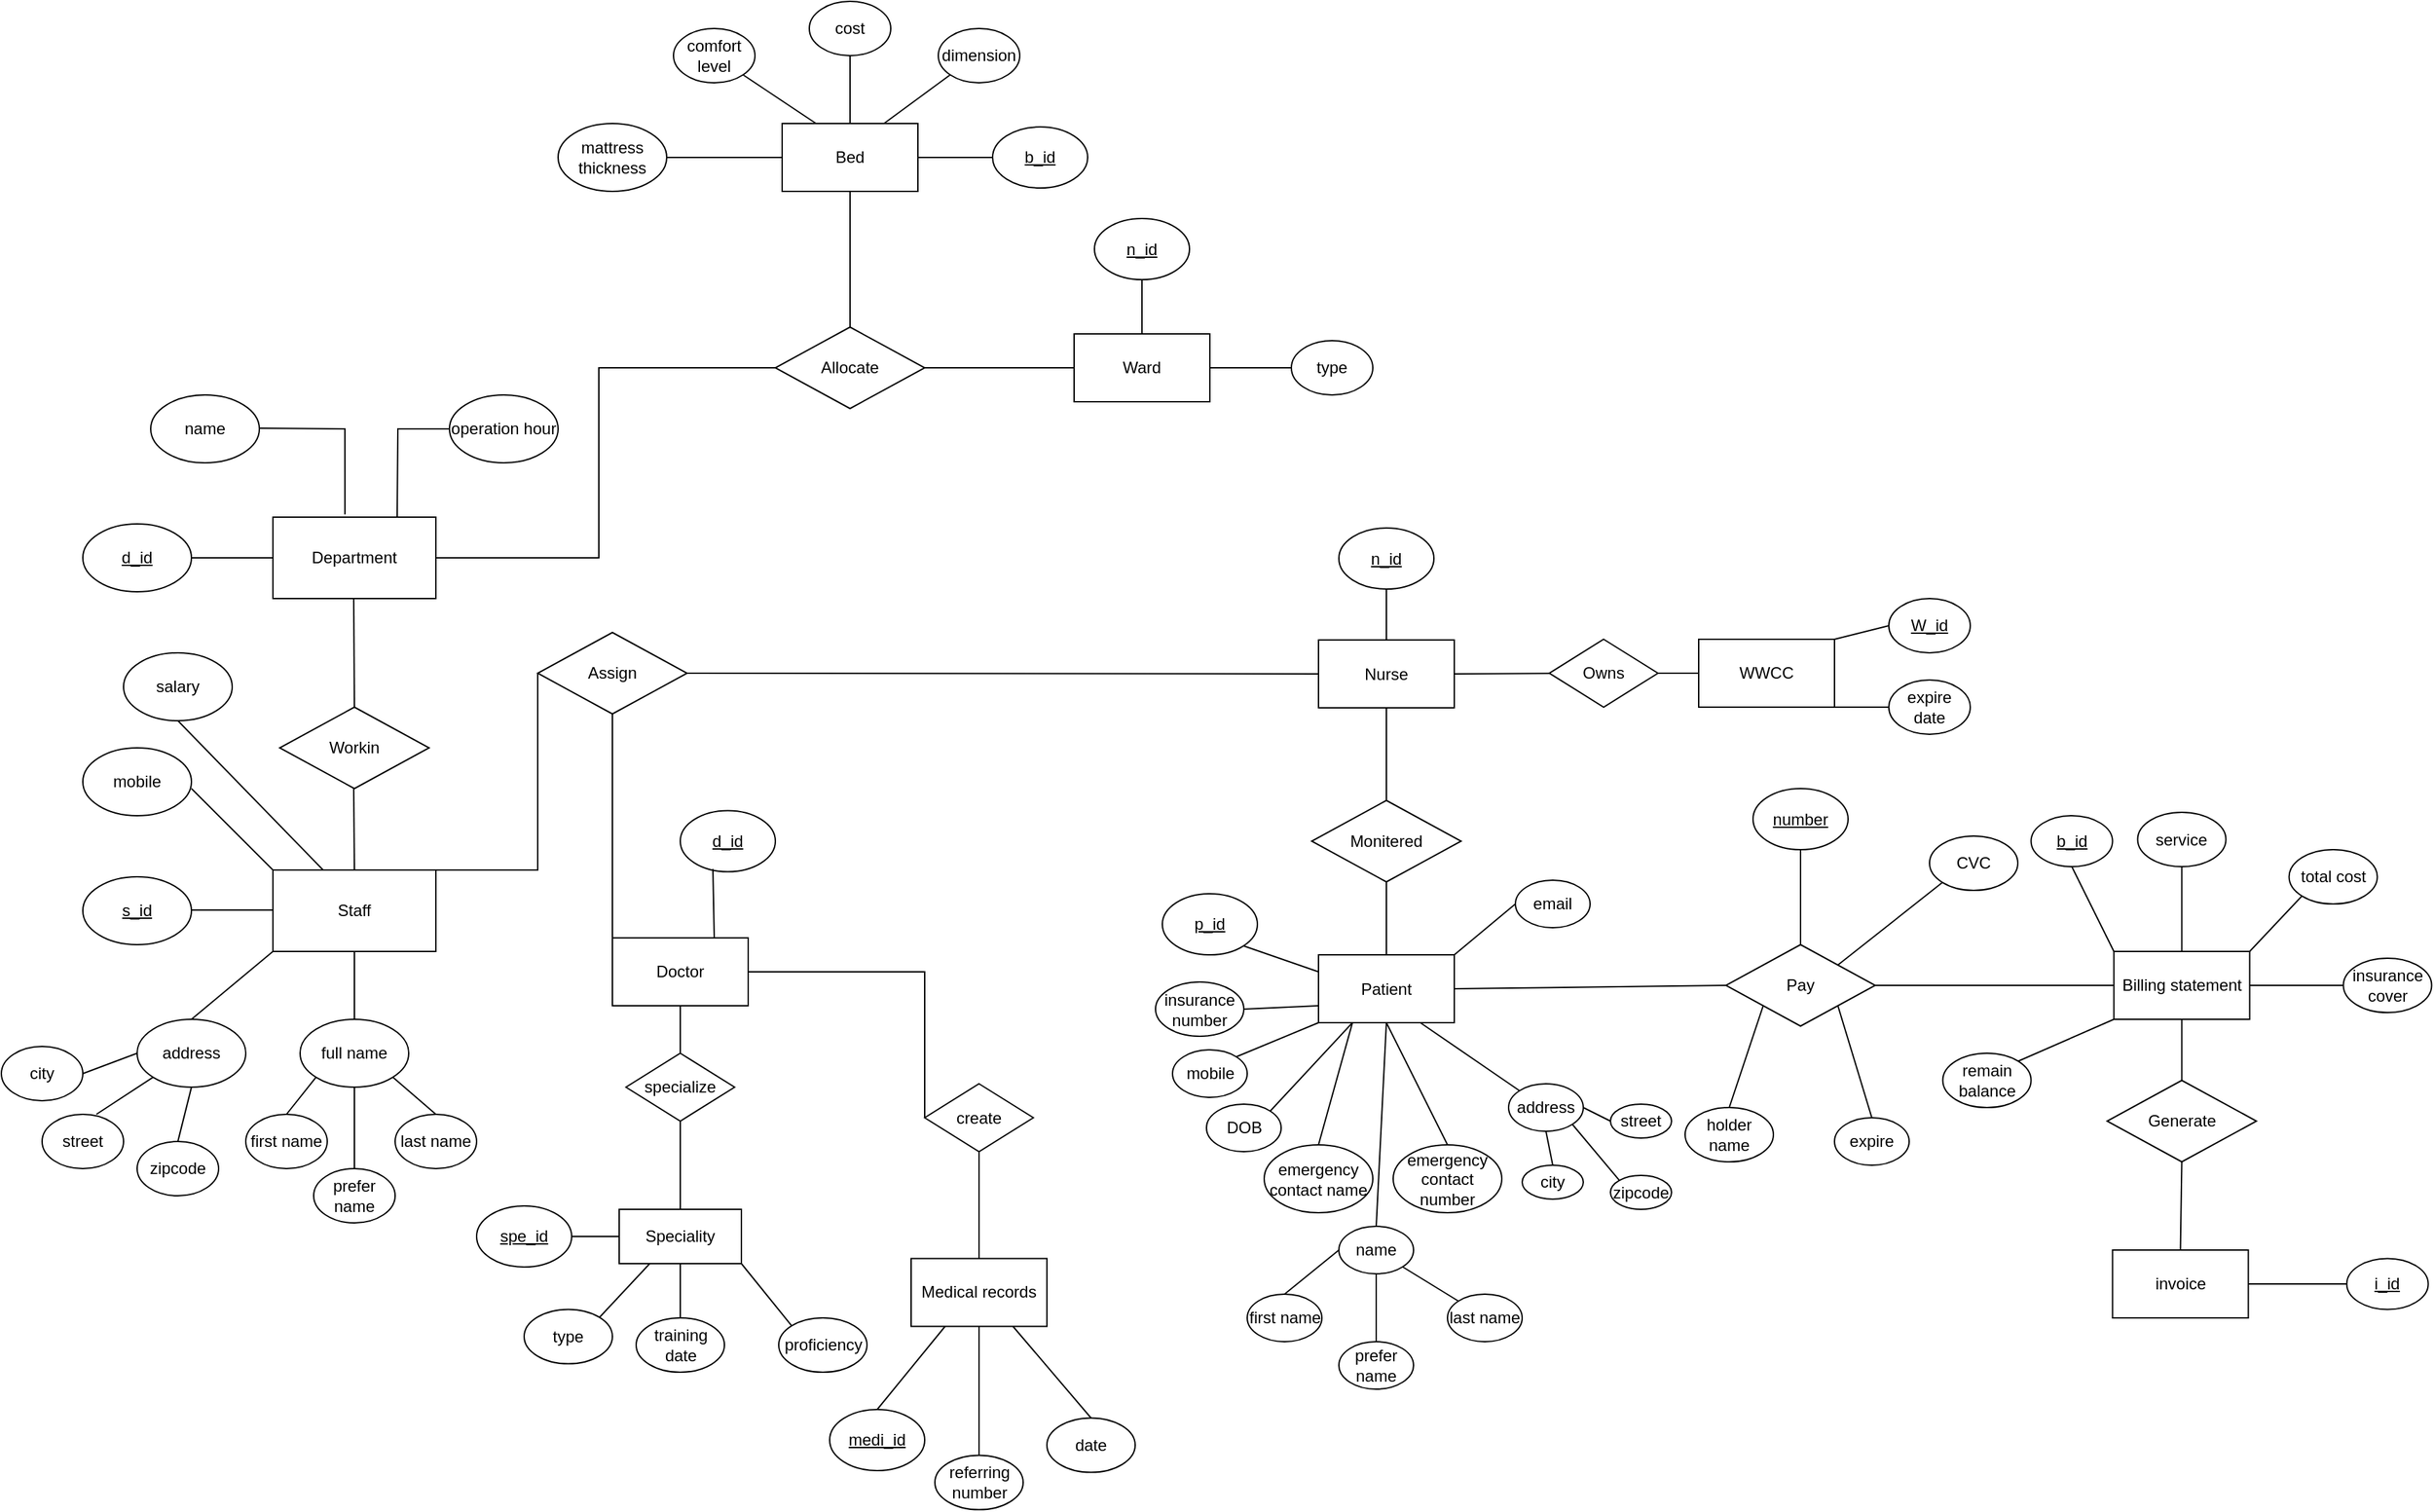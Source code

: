 <mxfile version="24.7.7">
  <diagram name="第 1 页" id="l8nAImhA_V3-tAAv8bX_">
    <mxGraphModel dx="1781" dy="504" grid="1" gridSize="10" guides="1" tooltips="1" connect="1" arrows="1" fold="1" page="1" pageScale="1" pageWidth="827" pageHeight="1169" math="0" shadow="0">
      <root>
        <mxCell id="0" />
        <mxCell id="1" parent="0" />
        <mxCell id="PQxb19GPP4Mwg28GRMJL-1" value="Department" style="rounded=0;whiteSpace=wrap;html=1;" parent="1" vertex="1">
          <mxGeometry x="30" y="510" width="120" height="60" as="geometry" />
        </mxCell>
        <mxCell id="PQxb19GPP4Mwg28GRMJL-2" value="&lt;u&gt;d_id&lt;/u&gt;" style="ellipse;whiteSpace=wrap;html=1;" parent="1" vertex="1">
          <mxGeometry x="-110" y="515" width="80" height="50" as="geometry" />
        </mxCell>
        <mxCell id="PQxb19GPP4Mwg28GRMJL-4" value="" style="endArrow=none;html=1;rounded=0;entryX=0;entryY=0.5;entryDx=0;entryDy=0;exitX=1;exitY=0.5;exitDx=0;exitDy=0;" parent="1" source="PQxb19GPP4Mwg28GRMJL-2" target="PQxb19GPP4Mwg28GRMJL-1" edge="1">
          <mxGeometry width="50" height="50" relative="1" as="geometry">
            <mxPoint x="-20" y="540" as="sourcePoint" />
            <mxPoint x="20" y="539.5" as="targetPoint" />
          </mxGeometry>
        </mxCell>
        <mxCell id="PQxb19GPP4Mwg28GRMJL-5" value="name" style="ellipse;whiteSpace=wrap;html=1;" parent="1" vertex="1">
          <mxGeometry x="-60" y="420" width="80" height="50" as="geometry" />
        </mxCell>
        <mxCell id="PQxb19GPP4Mwg28GRMJL-6" value="" style="endArrow=none;html=1;rounded=0;entryX=0.442;entryY=-0.033;entryDx=0;entryDy=0;exitX=1;exitY=0.5;exitDx=0;exitDy=0;entryPerimeter=0;" parent="1" target="PQxb19GPP4Mwg28GRMJL-1" edge="1">
          <mxGeometry width="50" height="50" relative="1" as="geometry">
            <mxPoint x="20" y="444.5" as="sourcePoint" />
            <mxPoint x="80" y="444.5" as="targetPoint" />
            <Array as="points">
              <mxPoint x="83" y="445" />
            </Array>
          </mxGeometry>
        </mxCell>
        <mxCell id="PQxb19GPP4Mwg28GRMJL-7" value="operation hour" style="ellipse;whiteSpace=wrap;html=1;" parent="1" vertex="1">
          <mxGeometry x="160" y="420" width="80" height="50" as="geometry" />
        </mxCell>
        <mxCell id="PQxb19GPP4Mwg28GRMJL-9" value="" style="endArrow=none;html=1;rounded=0;entryX=0.442;entryY=-0.033;entryDx=0;entryDy=0;exitX=0;exitY=0.5;exitDx=0;exitDy=0;entryPerimeter=0;" parent="1" source="PQxb19GPP4Mwg28GRMJL-7" edge="1">
          <mxGeometry width="50" height="50" relative="1" as="geometry">
            <mxPoint x="58.5" y="446.5" as="sourcePoint" />
            <mxPoint x="121.5" y="510" as="targetPoint" />
            <Array as="points">
              <mxPoint x="122" y="445" />
            </Array>
          </mxGeometry>
        </mxCell>
        <mxCell id="PQxb19GPP4Mwg28GRMJL-10" value="Staff" style="rounded=0;whiteSpace=wrap;html=1;" parent="1" vertex="1">
          <mxGeometry x="30" y="770" width="120" height="60" as="geometry" />
        </mxCell>
        <mxCell id="PQxb19GPP4Mwg28GRMJL-11" value="&lt;u&gt;s_id&lt;/u&gt;" style="ellipse;whiteSpace=wrap;html=1;" parent="1" vertex="1">
          <mxGeometry x="-110" y="775" width="80" height="50" as="geometry" />
        </mxCell>
        <mxCell id="PQxb19GPP4Mwg28GRMJL-12" value="" style="endArrow=none;html=1;rounded=0;entryX=0;entryY=0.5;entryDx=0;entryDy=0;exitX=1;exitY=0.5;exitDx=0;exitDy=0;" parent="1" edge="1">
          <mxGeometry width="50" height="50" relative="1" as="geometry">
            <mxPoint x="-30" y="799.5" as="sourcePoint" />
            <mxPoint x="30" y="799.5" as="targetPoint" />
          </mxGeometry>
        </mxCell>
        <mxCell id="PQxb19GPP4Mwg28GRMJL-13" value="Workin" style="rhombus;whiteSpace=wrap;html=1;" parent="1" vertex="1">
          <mxGeometry x="35" y="650" width="110" height="60" as="geometry" />
        </mxCell>
        <mxCell id="PQxb19GPP4Mwg28GRMJL-14" value="" style="endArrow=none;html=1;rounded=0;exitX=0.5;exitY=0;exitDx=0;exitDy=0;" parent="1" source="PQxb19GPP4Mwg28GRMJL-13" edge="1">
          <mxGeometry width="50" height="50" relative="1" as="geometry">
            <mxPoint x="89.5" y="640" as="sourcePoint" />
            <mxPoint x="89.5" y="570" as="targetPoint" />
          </mxGeometry>
        </mxCell>
        <mxCell id="PQxb19GPP4Mwg28GRMJL-15" value="" style="endArrow=none;html=1;rounded=0;exitX=0.5;exitY=0;exitDx=0;exitDy=0;" parent="1" source="PQxb19GPP4Mwg28GRMJL-10" edge="1">
          <mxGeometry width="50" height="50" relative="1" as="geometry">
            <mxPoint x="90" y="760" as="sourcePoint" />
            <mxPoint x="89.5" y="710" as="targetPoint" />
          </mxGeometry>
        </mxCell>
        <mxCell id="PQxb19GPP4Mwg28GRMJL-16" value="mobile" style="ellipse;whiteSpace=wrap;html=1;" parent="1" vertex="1">
          <mxGeometry x="-110" y="680" width="80" height="50" as="geometry" />
        </mxCell>
        <mxCell id="PQxb19GPP4Mwg28GRMJL-17" value="" style="endArrow=none;html=1;rounded=0;exitX=0;exitY=0;exitDx=0;exitDy=0;" parent="1" source="PQxb19GPP4Mwg28GRMJL-10" edge="1">
          <mxGeometry width="50" height="50" relative="1" as="geometry">
            <mxPoint x="20" y="760" as="sourcePoint" />
            <mxPoint x="-30" y="710" as="targetPoint" />
          </mxGeometry>
        </mxCell>
        <mxCell id="PQxb19GPP4Mwg28GRMJL-18" value="salary" style="ellipse;whiteSpace=wrap;html=1;" parent="1" vertex="1">
          <mxGeometry x="-80" y="610" width="80" height="50" as="geometry" />
        </mxCell>
        <mxCell id="PQxb19GPP4Mwg28GRMJL-19" value="" style="endArrow=none;html=1;rounded=0;exitX=0.308;exitY=0;exitDx=0;exitDy=0;exitPerimeter=0;" parent="1" source="PQxb19GPP4Mwg28GRMJL-10" edge="1">
          <mxGeometry width="50" height="50" relative="1" as="geometry">
            <mxPoint x="20" y="720" as="sourcePoint" />
            <mxPoint x="-40" y="660" as="targetPoint" />
          </mxGeometry>
        </mxCell>
        <mxCell id="PQxb19GPP4Mwg28GRMJL-20" value="address" style="ellipse;whiteSpace=wrap;html=1;" parent="1" vertex="1">
          <mxGeometry x="-70" y="880" width="80" height="50" as="geometry" />
        </mxCell>
        <mxCell id="PQxb19GPP4Mwg28GRMJL-21" value="" style="endArrow=none;html=1;rounded=0;entryX=0;entryY=1;entryDx=0;entryDy=0;" parent="1" target="PQxb19GPP4Mwg28GRMJL-10" edge="1">
          <mxGeometry width="50" height="50" relative="1" as="geometry">
            <mxPoint x="-30" y="880" as="sourcePoint" />
            <mxPoint x="20" y="830" as="targetPoint" />
          </mxGeometry>
        </mxCell>
        <mxCell id="PQxb19GPP4Mwg28GRMJL-22" value="city" style="ellipse;whiteSpace=wrap;html=1;" parent="1" vertex="1">
          <mxGeometry x="-170" y="900" width="60" height="40" as="geometry" />
        </mxCell>
        <mxCell id="PQxb19GPP4Mwg28GRMJL-23" value="street" style="ellipse;whiteSpace=wrap;html=1;" parent="1" vertex="1">
          <mxGeometry x="-140" y="950" width="60" height="40" as="geometry" />
        </mxCell>
        <mxCell id="PQxb19GPP4Mwg28GRMJL-24" value="zipcode" style="ellipse;whiteSpace=wrap;html=1;" parent="1" vertex="1">
          <mxGeometry x="-70" y="970" width="60" height="40" as="geometry" />
        </mxCell>
        <mxCell id="PQxb19GPP4Mwg28GRMJL-25" value="" style="endArrow=none;html=1;rounded=0;entryX=0;entryY=0.5;entryDx=0;entryDy=0;" parent="1" target="PQxb19GPP4Mwg28GRMJL-20" edge="1">
          <mxGeometry width="50" height="50" relative="1" as="geometry">
            <mxPoint x="-110" y="920" as="sourcePoint" />
            <mxPoint x="-60" y="870" as="targetPoint" />
          </mxGeometry>
        </mxCell>
        <mxCell id="PQxb19GPP4Mwg28GRMJL-26" value="" style="endArrow=none;html=1;rounded=0;entryX=0;entryY=1;entryDx=0;entryDy=0;" parent="1" target="PQxb19GPP4Mwg28GRMJL-20" edge="1">
          <mxGeometry width="50" height="50" relative="1" as="geometry">
            <mxPoint x="-100" y="950" as="sourcePoint" />
            <mxPoint x="-60" y="935" as="targetPoint" />
          </mxGeometry>
        </mxCell>
        <mxCell id="PQxb19GPP4Mwg28GRMJL-28" value="" style="endArrow=none;html=1;rounded=0;entryX=0.5;entryY=1;entryDx=0;entryDy=0;exitX=0.5;exitY=0;exitDx=0;exitDy=0;" parent="1" source="PQxb19GPP4Mwg28GRMJL-24" target="PQxb19GPP4Mwg28GRMJL-20" edge="1">
          <mxGeometry width="50" height="50" relative="1" as="geometry">
            <mxPoint x="30" y="990" as="sourcePoint" />
            <mxPoint x="80" y="940" as="targetPoint" />
          </mxGeometry>
        </mxCell>
        <mxCell id="PQxb19GPP4Mwg28GRMJL-29" value="full name" style="ellipse;whiteSpace=wrap;html=1;" parent="1" vertex="1">
          <mxGeometry x="50" y="880" width="80" height="50" as="geometry" />
        </mxCell>
        <mxCell id="PQxb19GPP4Mwg28GRMJL-30" value="" style="endArrow=none;html=1;rounded=0;entryX=0.5;entryY=1;entryDx=0;entryDy=0;exitX=0.5;exitY=0;exitDx=0;exitDy=0;" parent="1" source="PQxb19GPP4Mwg28GRMJL-29" target="PQxb19GPP4Mwg28GRMJL-10" edge="1">
          <mxGeometry width="50" height="50" relative="1" as="geometry">
            <mxPoint x="150" y="880" as="sourcePoint" />
            <mxPoint x="200" y="830" as="targetPoint" />
          </mxGeometry>
        </mxCell>
        <mxCell id="PQxb19GPP4Mwg28GRMJL-31" value="first name" style="ellipse;whiteSpace=wrap;html=1;" parent="1" vertex="1">
          <mxGeometry x="10" y="950" width="60" height="40" as="geometry" />
        </mxCell>
        <mxCell id="PQxb19GPP4Mwg28GRMJL-32" value="" style="endArrow=none;html=1;rounded=0;exitX=0.5;exitY=0;exitDx=0;exitDy=0;entryX=0;entryY=1;entryDx=0;entryDy=0;" parent="1" source="PQxb19GPP4Mwg28GRMJL-31" target="PQxb19GPP4Mwg28GRMJL-29" edge="1">
          <mxGeometry width="50" height="50" relative="1" as="geometry">
            <mxPoint x="200" y="970" as="sourcePoint" />
            <mxPoint x="250" y="920" as="targetPoint" />
          </mxGeometry>
        </mxCell>
        <mxCell id="PQxb19GPP4Mwg28GRMJL-33" value="last name" style="ellipse;whiteSpace=wrap;html=1;" parent="1" vertex="1">
          <mxGeometry x="120" y="950" width="60" height="40" as="geometry" />
        </mxCell>
        <mxCell id="PQxb19GPP4Mwg28GRMJL-34" value="" style="endArrow=none;html=1;rounded=0;entryX=1;entryY=1;entryDx=0;entryDy=0;exitX=0.5;exitY=0;exitDx=0;exitDy=0;" parent="1" source="PQxb19GPP4Mwg28GRMJL-33" target="PQxb19GPP4Mwg28GRMJL-29" edge="1">
          <mxGeometry width="50" height="50" relative="1" as="geometry">
            <mxPoint x="190" y="930" as="sourcePoint" />
            <mxPoint x="240" y="880" as="targetPoint" />
          </mxGeometry>
        </mxCell>
        <mxCell id="PQxb19GPP4Mwg28GRMJL-35" value="prefer name" style="ellipse;whiteSpace=wrap;html=1;" parent="1" vertex="1">
          <mxGeometry x="60" y="990" width="60" height="40" as="geometry" />
        </mxCell>
        <mxCell id="PQxb19GPP4Mwg28GRMJL-36" value="" style="endArrow=none;html=1;rounded=0;entryX=0.5;entryY=1;entryDx=0;entryDy=0;exitX=0.5;exitY=0;exitDx=0;exitDy=0;" parent="1" source="PQxb19GPP4Mwg28GRMJL-35" target="PQxb19GPP4Mwg28GRMJL-29" edge="1">
          <mxGeometry width="50" height="50" relative="1" as="geometry">
            <mxPoint x="60" y="1000" as="sourcePoint" />
            <mxPoint x="110" y="950" as="targetPoint" />
          </mxGeometry>
        </mxCell>
        <mxCell id="PQxb19GPP4Mwg28GRMJL-37" value="Assign" style="rhombus;whiteSpace=wrap;html=1;" parent="1" vertex="1">
          <mxGeometry x="225" y="595" width="110" height="60" as="geometry" />
        </mxCell>
        <mxCell id="PQxb19GPP4Mwg28GRMJL-39" value="Nurse" style="rounded=0;whiteSpace=wrap;html=1;" parent="1" vertex="1">
          <mxGeometry x="800" y="600.5" width="100" height="50" as="geometry" />
        </mxCell>
        <mxCell id="PQxb19GPP4Mwg28GRMJL-40" value="" style="endArrow=none;html=1;rounded=0;entryX=0;entryY=0.5;entryDx=0;entryDy=0;exitX=1;exitY=0.5;exitDx=0;exitDy=0;" parent="1" source="PQxb19GPP4Mwg28GRMJL-37" target="PQxb19GPP4Mwg28GRMJL-39" edge="1">
          <mxGeometry width="50" height="50" relative="1" as="geometry">
            <mxPoint x="340" y="650" as="sourcePoint" />
            <mxPoint x="390" y="600" as="targetPoint" />
          </mxGeometry>
        </mxCell>
        <mxCell id="PQxb19GPP4Mwg28GRMJL-41" value="&lt;u&gt;n_id&lt;/u&gt;" style="ellipse;whiteSpace=wrap;html=1;" parent="1" vertex="1">
          <mxGeometry x="815" y="518" width="70" height="45" as="geometry" />
        </mxCell>
        <mxCell id="PQxb19GPP4Mwg28GRMJL-42" value="" style="endArrow=none;html=1;rounded=0;entryX=0.5;entryY=1;entryDx=0;entryDy=0;exitX=0.5;exitY=0;exitDx=0;exitDy=0;" parent="1" source="PQxb19GPP4Mwg28GRMJL-39" target="PQxb19GPP4Mwg28GRMJL-41" edge="1">
          <mxGeometry width="50" height="50" relative="1" as="geometry">
            <mxPoint x="710" y="580.5" as="sourcePoint" />
            <mxPoint x="760" y="530.5" as="targetPoint" />
          </mxGeometry>
        </mxCell>
        <mxCell id="PQxb19GPP4Mwg28GRMJL-43" value="WWCC" style="rounded=0;whiteSpace=wrap;html=1;" parent="1" vertex="1">
          <mxGeometry x="1080" y="600" width="100" height="50" as="geometry" />
        </mxCell>
        <mxCell id="PQxb19GPP4Mwg28GRMJL-45" value="&lt;u&gt;W_id&lt;/u&gt;" style="ellipse;whiteSpace=wrap;html=1;" parent="1" vertex="1">
          <mxGeometry x="1220" y="570" width="60" height="40" as="geometry" />
        </mxCell>
        <mxCell id="PQxb19GPP4Mwg28GRMJL-46" value="" style="endArrow=none;html=1;rounded=0;exitX=1;exitY=0;exitDx=0;exitDy=0;entryX=0;entryY=0.5;entryDx=0;entryDy=0;" parent="1" source="PQxb19GPP4Mwg28GRMJL-43" target="PQxb19GPP4Mwg28GRMJL-45" edge="1">
          <mxGeometry width="50" height="50" relative="1" as="geometry">
            <mxPoint x="1110" y="550" as="sourcePoint" />
            <mxPoint x="1160" y="500" as="targetPoint" />
          </mxGeometry>
        </mxCell>
        <mxCell id="PQxb19GPP4Mwg28GRMJL-47" value="expire date" style="ellipse;whiteSpace=wrap;html=1;" parent="1" vertex="1">
          <mxGeometry x="1220" y="630" width="60" height="40" as="geometry" />
        </mxCell>
        <mxCell id="PQxb19GPP4Mwg28GRMJL-48" value="" style="endArrow=none;html=1;rounded=0;exitX=1;exitY=1;exitDx=0;exitDy=0;entryX=0;entryY=0.5;entryDx=0;entryDy=0;" parent="1" source="PQxb19GPP4Mwg28GRMJL-43" target="PQxb19GPP4Mwg28GRMJL-47" edge="1">
          <mxGeometry width="50" height="50" relative="1" as="geometry">
            <mxPoint x="1040" y="840" as="sourcePoint" />
            <mxPoint x="1090" y="790" as="targetPoint" />
          </mxGeometry>
        </mxCell>
        <mxCell id="PQxb19GPP4Mwg28GRMJL-49" value="Doctor" style="rounded=0;whiteSpace=wrap;html=1;" parent="1" vertex="1">
          <mxGeometry x="280" y="820" width="100" height="50" as="geometry" />
        </mxCell>
        <mxCell id="PQxb19GPP4Mwg28GRMJL-50" value="&lt;u&gt;d_id&lt;/u&gt;" style="ellipse;whiteSpace=wrap;html=1;" parent="1" vertex="1">
          <mxGeometry x="330" y="726.25" width="70" height="45" as="geometry" />
        </mxCell>
        <mxCell id="PQxb19GPP4Mwg28GRMJL-52" value="" style="endArrow=none;html=1;rounded=0;exitX=0.75;exitY=0;exitDx=0;exitDy=0;entryX=0.343;entryY=0.956;entryDx=0;entryDy=0;entryPerimeter=0;" parent="1" source="PQxb19GPP4Mwg28GRMJL-49" target="PQxb19GPP4Mwg28GRMJL-50" edge="1">
          <mxGeometry width="50" height="50" relative="1" as="geometry">
            <mxPoint x="510" y="860" as="sourcePoint" />
            <mxPoint x="560" y="810" as="targetPoint" />
          </mxGeometry>
        </mxCell>
        <mxCell id="PQxb19GPP4Mwg28GRMJL-53" value="Owns" style="rhombus;whiteSpace=wrap;html=1;" parent="1" vertex="1">
          <mxGeometry x="970" y="600" width="80" height="50" as="geometry" />
        </mxCell>
        <mxCell id="PQxb19GPP4Mwg28GRMJL-54" value="" style="endArrow=none;html=1;rounded=0;exitX=1;exitY=0.5;exitDx=0;exitDy=0;" parent="1" source="PQxb19GPP4Mwg28GRMJL-39" target="PQxb19GPP4Mwg28GRMJL-53" edge="1">
          <mxGeometry width="50" height="50" relative="1" as="geometry">
            <mxPoint x="550" y="730" as="sourcePoint" />
            <mxPoint x="600" y="680" as="targetPoint" />
          </mxGeometry>
        </mxCell>
        <mxCell id="PQxb19GPP4Mwg28GRMJL-55" value="" style="endArrow=none;html=1;rounded=0;exitX=1;exitY=0.5;exitDx=0;exitDy=0;entryX=0;entryY=0.5;entryDx=0;entryDy=0;" parent="1" source="PQxb19GPP4Mwg28GRMJL-53" target="PQxb19GPP4Mwg28GRMJL-43" edge="1">
          <mxGeometry width="50" height="50" relative="1" as="geometry">
            <mxPoint x="1070" y="710" as="sourcePoint" />
            <mxPoint x="1110" y="710" as="targetPoint" />
          </mxGeometry>
        </mxCell>
        <mxCell id="PQxb19GPP4Mwg28GRMJL-56" value="specialize" style="rhombus;whiteSpace=wrap;html=1;" parent="1" vertex="1">
          <mxGeometry x="290" y="905" width="80" height="50" as="geometry" />
        </mxCell>
        <mxCell id="PQxb19GPP4Mwg28GRMJL-57" value="" style="endArrow=none;html=1;rounded=0;exitX=0.5;exitY=1;exitDx=0;exitDy=0;entryX=0.5;entryY=0;entryDx=0;entryDy=0;" parent="1" source="PQxb19GPP4Mwg28GRMJL-49" target="PQxb19GPP4Mwg28GRMJL-56" edge="1">
          <mxGeometry width="50" height="50" relative="1" as="geometry">
            <mxPoint x="300" y="1020" as="sourcePoint" />
            <mxPoint x="350" y="970" as="targetPoint" />
          </mxGeometry>
        </mxCell>
        <mxCell id="PQxb19GPP4Mwg28GRMJL-58" value="Speciality" style="rounded=0;whiteSpace=wrap;html=1;" parent="1" vertex="1">
          <mxGeometry x="285" y="1020" width="90" height="40" as="geometry" />
        </mxCell>
        <mxCell id="PQxb19GPP4Mwg28GRMJL-59" value="" style="endArrow=none;html=1;rounded=0;entryX=0.5;entryY=1;entryDx=0;entryDy=0;exitX=0.5;exitY=0;exitDx=0;exitDy=0;" parent="1" source="PQxb19GPP4Mwg28GRMJL-58" target="PQxb19GPP4Mwg28GRMJL-56" edge="1">
          <mxGeometry width="50" height="50" relative="1" as="geometry">
            <mxPoint x="210" y="1090" as="sourcePoint" />
            <mxPoint x="260" y="1040" as="targetPoint" />
          </mxGeometry>
        </mxCell>
        <mxCell id="PQxb19GPP4Mwg28GRMJL-60" value="&lt;u&gt;spe_id&lt;/u&gt;" style="ellipse;whiteSpace=wrap;html=1;" parent="1" vertex="1">
          <mxGeometry x="180" y="1017.5" width="70" height="45" as="geometry" />
        </mxCell>
        <mxCell id="PQxb19GPP4Mwg28GRMJL-61" value="" style="endArrow=none;html=1;rounded=0;exitX=1;exitY=0.5;exitDx=0;exitDy=0;entryX=0;entryY=0.5;entryDx=0;entryDy=0;" parent="1" source="PQxb19GPP4Mwg28GRMJL-60" target="PQxb19GPP4Mwg28GRMJL-58" edge="1">
          <mxGeometry width="50" height="50" relative="1" as="geometry">
            <mxPoint x="280" y="1140" as="sourcePoint" />
            <mxPoint x="330" y="1090" as="targetPoint" />
          </mxGeometry>
        </mxCell>
        <mxCell id="PQxb19GPP4Mwg28GRMJL-63" value="type" style="ellipse;whiteSpace=wrap;html=1;" parent="1" vertex="1">
          <mxGeometry x="215" y="1093.75" width="65" height="40" as="geometry" />
        </mxCell>
        <mxCell id="PQxb19GPP4Mwg28GRMJL-64" value="" style="endArrow=none;html=1;rounded=0;exitX=1;exitY=0;exitDx=0;exitDy=0;entryX=0.25;entryY=1;entryDx=0;entryDy=0;" parent="1" source="PQxb19GPP4Mwg28GRMJL-63" target="PQxb19GPP4Mwg28GRMJL-58" edge="1">
          <mxGeometry width="50" height="50" relative="1" as="geometry">
            <mxPoint x="420" y="1150" as="sourcePoint" />
            <mxPoint x="470" y="1100" as="targetPoint" />
          </mxGeometry>
        </mxCell>
        <mxCell id="PQxb19GPP4Mwg28GRMJL-65" value="training date" style="ellipse;whiteSpace=wrap;html=1;" parent="1" vertex="1">
          <mxGeometry x="297.5" y="1100" width="65" height="40" as="geometry" />
        </mxCell>
        <mxCell id="PQxb19GPP4Mwg28GRMJL-66" value="" style="endArrow=none;html=1;rounded=0;exitX=0.5;exitY=1;exitDx=0;exitDy=0;entryX=0.5;entryY=0;entryDx=0;entryDy=0;" parent="1" source="PQxb19GPP4Mwg28GRMJL-58" target="PQxb19GPP4Mwg28GRMJL-65" edge="1">
          <mxGeometry width="50" height="50" relative="1" as="geometry">
            <mxPoint x="490" y="1120" as="sourcePoint" />
            <mxPoint x="540" y="1070" as="targetPoint" />
          </mxGeometry>
        </mxCell>
        <mxCell id="PQxb19GPP4Mwg28GRMJL-67" value="proficiency" style="ellipse;whiteSpace=wrap;html=1;" parent="1" vertex="1">
          <mxGeometry x="402.5" y="1100" width="65" height="40" as="geometry" />
        </mxCell>
        <mxCell id="PQxb19GPP4Mwg28GRMJL-68" value="" style="endArrow=none;html=1;rounded=0;exitX=1;exitY=1;exitDx=0;exitDy=0;entryX=0;entryY=0;entryDx=0;entryDy=0;" parent="1" source="PQxb19GPP4Mwg28GRMJL-58" target="PQxb19GPP4Mwg28GRMJL-67" edge="1">
          <mxGeometry width="50" height="50" relative="1" as="geometry">
            <mxPoint x="480" y="1050" as="sourcePoint" />
            <mxPoint x="530" y="1000" as="targetPoint" />
          </mxGeometry>
        </mxCell>
        <mxCell id="Fp78hbJ8yBMcF1NIp28f-1" value="Allocate" style="rhombus;whiteSpace=wrap;html=1;" parent="1" vertex="1">
          <mxGeometry x="400" y="370" width="110" height="60" as="geometry" />
        </mxCell>
        <mxCell id="Fp78hbJ8yBMcF1NIp28f-2" value="" style="endArrow=none;html=1;rounded=0;exitX=1;exitY=0.5;exitDx=0;exitDy=0;entryX=0;entryY=0.5;entryDx=0;entryDy=0;" parent="1" source="PQxb19GPP4Mwg28GRMJL-1" target="Fp78hbJ8yBMcF1NIp28f-1" edge="1">
          <mxGeometry width="50" height="50" relative="1" as="geometry">
            <mxPoint x="210" y="550" as="sourcePoint" />
            <mxPoint x="260" y="500" as="targetPoint" />
            <Array as="points">
              <mxPoint x="270" y="540" />
              <mxPoint x="270" y="400" />
            </Array>
          </mxGeometry>
        </mxCell>
        <mxCell id="Fp78hbJ8yBMcF1NIp28f-3" value="Ward" style="rounded=0;whiteSpace=wrap;html=1;" parent="1" vertex="1">
          <mxGeometry x="620" y="375" width="100" height="50" as="geometry" />
        </mxCell>
        <mxCell id="Fp78hbJ8yBMcF1NIp28f-4" value="" style="endArrow=none;html=1;rounded=0;exitX=1;exitY=0.5;exitDx=0;exitDy=0;entryX=0;entryY=0.5;entryDx=0;entryDy=0;" parent="1" source="Fp78hbJ8yBMcF1NIp28f-1" target="Fp78hbJ8yBMcF1NIp28f-3" edge="1">
          <mxGeometry width="50" height="50" relative="1" as="geometry">
            <mxPoint x="520" y="300" as="sourcePoint" />
            <mxPoint x="570" y="250" as="targetPoint" />
          </mxGeometry>
        </mxCell>
        <mxCell id="Fp78hbJ8yBMcF1NIp28f-5" value="&lt;u&gt;n_id&lt;/u&gt;" style="ellipse;whiteSpace=wrap;html=1;" parent="1" vertex="1">
          <mxGeometry x="635" y="290" width="70" height="45" as="geometry" />
        </mxCell>
        <mxCell id="Fp78hbJ8yBMcF1NIp28f-6" value="" style="endArrow=none;html=1;rounded=0;exitX=0.5;exitY=0;exitDx=0;exitDy=0;entryX=0.5;entryY=1;entryDx=0;entryDy=0;" parent="1" source="Fp78hbJ8yBMcF1NIp28f-3" target="Fp78hbJ8yBMcF1NIp28f-5" edge="1">
          <mxGeometry width="50" height="50" relative="1" as="geometry">
            <mxPoint x="470" y="330" as="sourcePoint" />
            <mxPoint x="520" y="280" as="targetPoint" />
          </mxGeometry>
        </mxCell>
        <mxCell id="Fp78hbJ8yBMcF1NIp28f-7" value="type" style="ellipse;whiteSpace=wrap;html=1;" parent="1" vertex="1">
          <mxGeometry x="780" y="380" width="60" height="40" as="geometry" />
        </mxCell>
        <mxCell id="Fp78hbJ8yBMcF1NIp28f-8" value="" style="endArrow=none;html=1;rounded=0;exitX=1;exitY=0.5;exitDx=0;exitDy=0;entryX=0;entryY=0.5;entryDx=0;entryDy=0;" parent="1" source="Fp78hbJ8yBMcF1NIp28f-3" target="Fp78hbJ8yBMcF1NIp28f-7" edge="1">
          <mxGeometry width="50" height="50" relative="1" as="geometry">
            <mxPoint x="740" y="360" as="sourcePoint" />
            <mxPoint x="790" y="310" as="targetPoint" />
          </mxGeometry>
        </mxCell>
        <mxCell id="Fp78hbJ8yBMcF1NIp28f-9" value="Bed" style="rounded=0;whiteSpace=wrap;html=1;" parent="1" vertex="1">
          <mxGeometry x="405" y="220" width="100" height="50" as="geometry" />
        </mxCell>
        <mxCell id="Fp78hbJ8yBMcF1NIp28f-10" value="" style="endArrow=none;html=1;rounded=0;exitX=0.5;exitY=0;exitDx=0;exitDy=0;entryX=0.5;entryY=1;entryDx=0;entryDy=0;" parent="1" source="Fp78hbJ8yBMcF1NIp28f-1" target="Fp78hbJ8yBMcF1NIp28f-9" edge="1">
          <mxGeometry width="50" height="50" relative="1" as="geometry">
            <mxPoint x="260" y="350" as="sourcePoint" />
            <mxPoint x="310" y="300" as="targetPoint" />
          </mxGeometry>
        </mxCell>
        <mxCell id="Fp78hbJ8yBMcF1NIp28f-11" value="&lt;u&gt;b_id&lt;/u&gt;" style="ellipse;whiteSpace=wrap;html=1;" parent="1" vertex="1">
          <mxGeometry x="560" y="222.5" width="70" height="45" as="geometry" />
        </mxCell>
        <mxCell id="Fp78hbJ8yBMcF1NIp28f-13" value="" style="endArrow=none;html=1;rounded=0;exitX=1;exitY=0.5;exitDx=0;exitDy=0;entryX=0;entryY=0.5;entryDx=0;entryDy=0;" parent="1" source="Fp78hbJ8yBMcF1NIp28f-9" target="Fp78hbJ8yBMcF1NIp28f-11" edge="1">
          <mxGeometry width="50" height="50" relative="1" as="geometry">
            <mxPoint x="470" y="170" as="sourcePoint" />
            <mxPoint x="520" y="120" as="targetPoint" />
          </mxGeometry>
        </mxCell>
        <mxCell id="Fp78hbJ8yBMcF1NIp28f-14" value="dimension" style="ellipse;whiteSpace=wrap;html=1;" parent="1" vertex="1">
          <mxGeometry x="520" y="150" width="60" height="40" as="geometry" />
        </mxCell>
        <mxCell id="Fp78hbJ8yBMcF1NIp28f-15" value="" style="endArrow=none;html=1;rounded=0;exitX=0.75;exitY=0;exitDx=0;exitDy=0;entryX=0;entryY=1;entryDx=0;entryDy=0;" parent="1" source="Fp78hbJ8yBMcF1NIp28f-9" target="Fp78hbJ8yBMcF1NIp28f-14" edge="1">
          <mxGeometry width="50" height="50" relative="1" as="geometry">
            <mxPoint x="350" y="180" as="sourcePoint" />
            <mxPoint x="400" y="130" as="targetPoint" />
          </mxGeometry>
        </mxCell>
        <mxCell id="Fp78hbJ8yBMcF1NIp28f-16" value="cost" style="ellipse;whiteSpace=wrap;html=1;" parent="1" vertex="1">
          <mxGeometry x="425" y="130" width="60" height="40" as="geometry" />
        </mxCell>
        <mxCell id="Fp78hbJ8yBMcF1NIp28f-17" value="" style="endArrow=none;html=1;rounded=0;exitX=0.5;exitY=0;exitDx=0;exitDy=0;entryX=0.5;entryY=1;entryDx=0;entryDy=0;" parent="1" source="Fp78hbJ8yBMcF1NIp28f-9" target="Fp78hbJ8yBMcF1NIp28f-16" edge="1">
          <mxGeometry width="50" height="50" relative="1" as="geometry">
            <mxPoint x="330" y="230" as="sourcePoint" />
            <mxPoint x="380" y="180" as="targetPoint" />
          </mxGeometry>
        </mxCell>
        <mxCell id="Fp78hbJ8yBMcF1NIp28f-18" value="comfort level" style="ellipse;whiteSpace=wrap;html=1;" parent="1" vertex="1">
          <mxGeometry x="325" y="150" width="60" height="40" as="geometry" />
        </mxCell>
        <mxCell id="Fp78hbJ8yBMcF1NIp28f-19" value="" style="endArrow=none;html=1;rounded=0;exitX=0.25;exitY=0;exitDx=0;exitDy=0;entryX=1;entryY=1;entryDx=0;entryDy=0;" parent="1" source="Fp78hbJ8yBMcF1NIp28f-9" target="Fp78hbJ8yBMcF1NIp28f-18" edge="1">
          <mxGeometry width="50" height="50" relative="1" as="geometry">
            <mxPoint x="260" y="270" as="sourcePoint" />
            <mxPoint x="310" y="220" as="targetPoint" />
          </mxGeometry>
        </mxCell>
        <mxCell id="Fp78hbJ8yBMcF1NIp28f-20" value="mattress thickness" style="ellipse;whiteSpace=wrap;html=1;" parent="1" vertex="1">
          <mxGeometry x="240" y="220" width="80" height="50" as="geometry" />
        </mxCell>
        <mxCell id="Fp78hbJ8yBMcF1NIp28f-21" value="" style="endArrow=none;html=1;rounded=0;exitX=1;exitY=0.5;exitDx=0;exitDy=0;entryX=0;entryY=0.5;entryDx=0;entryDy=0;" parent="1" source="Fp78hbJ8yBMcF1NIp28f-20" target="Fp78hbJ8yBMcF1NIp28f-9" edge="1">
          <mxGeometry width="50" height="50" relative="1" as="geometry">
            <mxPoint x="360" y="350" as="sourcePoint" />
            <mxPoint x="410" y="300" as="targetPoint" />
          </mxGeometry>
        </mxCell>
        <mxCell id="Fp78hbJ8yBMcF1NIp28f-22" value="Patient" style="rounded=0;whiteSpace=wrap;html=1;" parent="1" vertex="1">
          <mxGeometry x="800" y="832.5" width="100" height="50" as="geometry" />
        </mxCell>
        <mxCell id="Fp78hbJ8yBMcF1NIp28f-23" value="Monitered" style="rhombus;whiteSpace=wrap;html=1;" parent="1" vertex="1">
          <mxGeometry x="795" y="718.75" width="110" height="60" as="geometry" />
        </mxCell>
        <mxCell id="Fp78hbJ8yBMcF1NIp28f-25" value="&lt;u&gt;p_id&lt;/u&gt;" style="ellipse;whiteSpace=wrap;html=1;" parent="1" vertex="1">
          <mxGeometry x="685" y="787.5" width="70" height="45" as="geometry" />
        </mxCell>
        <mxCell id="Fp78hbJ8yBMcF1NIp28f-26" value="" style="endArrow=none;html=1;rounded=0;exitX=1;exitY=1;exitDx=0;exitDy=0;entryX=0;entryY=0.25;entryDx=0;entryDy=0;" parent="1" source="Fp78hbJ8yBMcF1NIp28f-25" target="Fp78hbJ8yBMcF1NIp28f-22" edge="1">
          <mxGeometry width="50" height="50" relative="1" as="geometry">
            <mxPoint x="755" y="942.5" as="sourcePoint" />
            <mxPoint x="805" y="892.5" as="targetPoint" />
          </mxGeometry>
        </mxCell>
        <mxCell id="Fp78hbJ8yBMcF1NIp28f-27" value="insurance number" style="ellipse;whiteSpace=wrap;html=1;" parent="1" vertex="1">
          <mxGeometry x="680" y="852.5" width="65" height="40" as="geometry" />
        </mxCell>
        <mxCell id="Fp78hbJ8yBMcF1NIp28f-28" value="" style="endArrow=none;html=1;rounded=0;entryX=0;entryY=0.75;entryDx=0;entryDy=0;exitX=1;exitY=0.5;exitDx=0;exitDy=0;" parent="1" source="Fp78hbJ8yBMcF1NIp28f-27" target="Fp78hbJ8yBMcF1NIp28f-22" edge="1">
          <mxGeometry width="50" height="50" relative="1" as="geometry">
            <mxPoint x="735" y="972.5" as="sourcePoint" />
            <mxPoint x="785" y="922.5" as="targetPoint" />
          </mxGeometry>
        </mxCell>
        <mxCell id="Fp78hbJ8yBMcF1NIp28f-29" value="" style="endArrow=none;html=1;rounded=0;exitX=0.5;exitY=1;exitDx=0;exitDy=0;entryX=0.5;entryY=0;entryDx=0;entryDy=0;" parent="1" source="Fp78hbJ8yBMcF1NIp28f-23" target="Fp78hbJ8yBMcF1NIp28f-22" edge="1">
          <mxGeometry width="50" height="50" relative="1" as="geometry">
            <mxPoint x="895" y="782.5" as="sourcePoint" />
            <mxPoint x="945" y="732.5" as="targetPoint" />
          </mxGeometry>
        </mxCell>
        <mxCell id="Fp78hbJ8yBMcF1NIp28f-30" value="mobile" style="ellipse;whiteSpace=wrap;html=1;" parent="1" vertex="1">
          <mxGeometry x="692.5" y="902.5" width="55" height="35" as="geometry" />
        </mxCell>
        <mxCell id="Fp78hbJ8yBMcF1NIp28f-31" value="" style="endArrow=none;html=1;rounded=0;exitX=1;exitY=0;exitDx=0;exitDy=0;entryX=0;entryY=1;entryDx=0;entryDy=0;" parent="1" source="Fp78hbJ8yBMcF1NIp28f-30" target="Fp78hbJ8yBMcF1NIp28f-22" edge="1">
          <mxGeometry width="50" height="50" relative="1" as="geometry">
            <mxPoint x="825" y="962.5" as="sourcePoint" />
            <mxPoint x="875" y="912.5" as="targetPoint" />
          </mxGeometry>
        </mxCell>
        <mxCell id="Fp78hbJ8yBMcF1NIp28f-32" value="DOB" style="ellipse;whiteSpace=wrap;html=1;" parent="1" vertex="1">
          <mxGeometry x="717.5" y="942.5" width="55" height="35" as="geometry" />
        </mxCell>
        <mxCell id="Fp78hbJ8yBMcF1NIp28f-33" value="" style="endArrow=none;html=1;rounded=0;exitX=1;exitY=0;exitDx=0;exitDy=0;entryX=0.25;entryY=1;entryDx=0;entryDy=0;" parent="1" source="Fp78hbJ8yBMcF1NIp28f-32" target="Fp78hbJ8yBMcF1NIp28f-22" edge="1">
          <mxGeometry width="50" height="50" relative="1" as="geometry">
            <mxPoint x="825" y="982.5" as="sourcePoint" />
            <mxPoint x="875" y="932.5" as="targetPoint" />
          </mxGeometry>
        </mxCell>
        <mxCell id="Fp78hbJ8yBMcF1NIp28f-34" value="emergency contact name" style="ellipse;whiteSpace=wrap;html=1;" parent="1" vertex="1">
          <mxGeometry x="760" y="972.5" width="80" height="50" as="geometry" />
        </mxCell>
        <mxCell id="Fp78hbJ8yBMcF1NIp28f-35" value="" style="endArrow=none;html=1;rounded=0;exitX=0.5;exitY=0;exitDx=0;exitDy=0;entryX=0.25;entryY=1;entryDx=0;entryDy=0;" parent="1" source="Fp78hbJ8yBMcF1NIp28f-34" target="Fp78hbJ8yBMcF1NIp28f-22" edge="1">
          <mxGeometry width="50" height="50" relative="1" as="geometry">
            <mxPoint x="865" y="962.5" as="sourcePoint" />
            <mxPoint x="915" y="912.5" as="targetPoint" />
          </mxGeometry>
        </mxCell>
        <mxCell id="Fp78hbJ8yBMcF1NIp28f-36" value="emergency contact number" style="ellipse;whiteSpace=wrap;html=1;" parent="1" vertex="1">
          <mxGeometry x="855" y="972.5" width="80" height="50" as="geometry" />
        </mxCell>
        <mxCell id="Fp78hbJ8yBMcF1NIp28f-37" value="" style="endArrow=none;html=1;rounded=0;exitX=0.5;exitY=0;exitDx=0;exitDy=0;entryX=0.5;entryY=1;entryDx=0;entryDy=0;" parent="1" source="Fp78hbJ8yBMcF1NIp28f-36" target="Fp78hbJ8yBMcF1NIp28f-22" edge="1">
          <mxGeometry width="50" height="50" relative="1" as="geometry">
            <mxPoint x="935" y="972.5" as="sourcePoint" />
            <mxPoint x="985" y="922.5" as="targetPoint" />
          </mxGeometry>
        </mxCell>
        <mxCell id="Fp78hbJ8yBMcF1NIp28f-38" value="name" style="ellipse;whiteSpace=wrap;html=1;" parent="1" vertex="1">
          <mxGeometry x="815" y="1032.5" width="55" height="35" as="geometry" />
        </mxCell>
        <mxCell id="Fp78hbJ8yBMcF1NIp28f-39" value="" style="endArrow=none;html=1;rounded=0;exitX=0.5;exitY=0;exitDx=0;exitDy=0;entryX=0.5;entryY=1;entryDx=0;entryDy=0;" parent="1" source="Fp78hbJ8yBMcF1NIp28f-38" target="Fp78hbJ8yBMcF1NIp28f-22" edge="1">
          <mxGeometry width="50" height="50" relative="1" as="geometry">
            <mxPoint x="835" y="962.5" as="sourcePoint" />
            <mxPoint x="885" y="912.5" as="targetPoint" />
          </mxGeometry>
        </mxCell>
        <mxCell id="Fp78hbJ8yBMcF1NIp28f-40" value="first name" style="ellipse;whiteSpace=wrap;html=1;" parent="1" vertex="1">
          <mxGeometry x="747.5" y="1082.5" width="55" height="35" as="geometry" />
        </mxCell>
        <mxCell id="Fp78hbJ8yBMcF1NIp28f-41" value="" style="endArrow=none;html=1;rounded=0;exitX=0.5;exitY=0;exitDx=0;exitDy=0;entryX=0;entryY=0.5;entryDx=0;entryDy=0;" parent="1" source="Fp78hbJ8yBMcF1NIp28f-40" target="Fp78hbJ8yBMcF1NIp28f-38" edge="1">
          <mxGeometry width="50" height="50" relative="1" as="geometry">
            <mxPoint x="835" y="1162.5" as="sourcePoint" />
            <mxPoint x="885" y="1112.5" as="targetPoint" />
          </mxGeometry>
        </mxCell>
        <mxCell id="Fp78hbJ8yBMcF1NIp28f-42" value="prefer name" style="ellipse;whiteSpace=wrap;html=1;" parent="1" vertex="1">
          <mxGeometry x="815" y="1117.5" width="55" height="35" as="geometry" />
        </mxCell>
        <mxCell id="Fp78hbJ8yBMcF1NIp28f-43" value="" style="endArrow=none;html=1;rounded=0;exitX=0.5;exitY=0;exitDx=0;exitDy=0;entryX=0.5;entryY=1;entryDx=0;entryDy=0;" parent="1" source="Fp78hbJ8yBMcF1NIp28f-42" target="Fp78hbJ8yBMcF1NIp28f-38" edge="1">
          <mxGeometry width="50" height="50" relative="1" as="geometry">
            <mxPoint x="915" y="1102.5" as="sourcePoint" />
            <mxPoint x="965" y="1052.5" as="targetPoint" />
          </mxGeometry>
        </mxCell>
        <mxCell id="Fp78hbJ8yBMcF1NIp28f-44" value="last name" style="ellipse;whiteSpace=wrap;html=1;" parent="1" vertex="1">
          <mxGeometry x="895" y="1082.5" width="55" height="35" as="geometry" />
        </mxCell>
        <mxCell id="Fp78hbJ8yBMcF1NIp28f-45" value="" style="endArrow=none;html=1;rounded=0;exitX=0;exitY=0;exitDx=0;exitDy=0;entryX=1;entryY=1;entryDx=0;entryDy=0;" parent="1" source="Fp78hbJ8yBMcF1NIp28f-44" target="Fp78hbJ8yBMcF1NIp28f-38" edge="1">
          <mxGeometry width="50" height="50" relative="1" as="geometry">
            <mxPoint x="955" y="1062.5" as="sourcePoint" />
            <mxPoint x="1005" y="1012.5" as="targetPoint" />
          </mxGeometry>
        </mxCell>
        <mxCell id="Fp78hbJ8yBMcF1NIp28f-46" value="address" style="ellipse;whiteSpace=wrap;html=1;" parent="1" vertex="1">
          <mxGeometry x="940" y="927.5" width="55" height="35" as="geometry" />
        </mxCell>
        <mxCell id="Fp78hbJ8yBMcF1NIp28f-47" value="" style="endArrow=none;html=1;rounded=0;exitX=0;exitY=0;exitDx=0;exitDy=0;entryX=0.75;entryY=1;entryDx=0;entryDy=0;" parent="1" source="Fp78hbJ8yBMcF1NIp28f-46" target="Fp78hbJ8yBMcF1NIp28f-22" edge="1">
          <mxGeometry width="50" height="50" relative="1" as="geometry">
            <mxPoint x="955" y="852.5" as="sourcePoint" />
            <mxPoint x="1005" y="802.5" as="targetPoint" />
          </mxGeometry>
        </mxCell>
        <mxCell id="Fp78hbJ8yBMcF1NIp28f-48" value="city" style="ellipse;whiteSpace=wrap;html=1;" parent="1" vertex="1">
          <mxGeometry x="950" y="987.5" width="45" height="25" as="geometry" />
        </mxCell>
        <mxCell id="Fp78hbJ8yBMcF1NIp28f-49" value="" style="endArrow=none;html=1;rounded=0;exitX=0.5;exitY=0;exitDx=0;exitDy=0;entryX=0.5;entryY=1;entryDx=0;entryDy=0;" parent="1" source="Fp78hbJ8yBMcF1NIp28f-48" target="Fp78hbJ8yBMcF1NIp28f-46" edge="1">
          <mxGeometry width="50" height="50" relative="1" as="geometry">
            <mxPoint x="1025" y="922.5" as="sourcePoint" />
            <mxPoint x="1075" y="872.5" as="targetPoint" />
          </mxGeometry>
        </mxCell>
        <mxCell id="Fp78hbJ8yBMcF1NIp28f-50" value="street" style="ellipse;whiteSpace=wrap;html=1;" parent="1" vertex="1">
          <mxGeometry x="1015" y="942.5" width="45" height="25" as="geometry" />
        </mxCell>
        <mxCell id="Fp78hbJ8yBMcF1NIp28f-51" value="" style="endArrow=none;html=1;rounded=0;exitX=1;exitY=0.5;exitDx=0;exitDy=0;entryX=0;entryY=0.5;entryDx=0;entryDy=0;" parent="1" source="Fp78hbJ8yBMcF1NIp28f-46" target="Fp78hbJ8yBMcF1NIp28f-50" edge="1">
          <mxGeometry width="50" height="50" relative="1" as="geometry">
            <mxPoint x="1015" y="892.5" as="sourcePoint" />
            <mxPoint x="1065" y="842.5" as="targetPoint" />
          </mxGeometry>
        </mxCell>
        <mxCell id="Fp78hbJ8yBMcF1NIp28f-52" value="zipcode" style="ellipse;whiteSpace=wrap;html=1;" parent="1" vertex="1">
          <mxGeometry x="1015" y="995" width="45" height="25" as="geometry" />
        </mxCell>
        <mxCell id="Fp78hbJ8yBMcF1NIp28f-53" value="" style="endArrow=none;html=1;rounded=0;exitX=1;exitY=1;exitDx=0;exitDy=0;entryX=0;entryY=0;entryDx=0;entryDy=0;" parent="1" source="Fp78hbJ8yBMcF1NIp28f-46" target="Fp78hbJ8yBMcF1NIp28f-52" edge="1">
          <mxGeometry width="50" height="50" relative="1" as="geometry">
            <mxPoint x="1075" y="982.5" as="sourcePoint" />
            <mxPoint x="1125" y="932.5" as="targetPoint" />
          </mxGeometry>
        </mxCell>
        <mxCell id="Fp78hbJ8yBMcF1NIp28f-54" value="email" style="ellipse;whiteSpace=wrap;html=1;" parent="1" vertex="1">
          <mxGeometry x="945" y="777.5" width="55" height="35" as="geometry" />
        </mxCell>
        <mxCell id="Fp78hbJ8yBMcF1NIp28f-55" value="" style="endArrow=none;html=1;rounded=0;exitX=1;exitY=0;exitDx=0;exitDy=0;entryX=0;entryY=0.5;entryDx=0;entryDy=0;" parent="1" source="Fp78hbJ8yBMcF1NIp28f-22" target="Fp78hbJ8yBMcF1NIp28f-54" edge="1">
          <mxGeometry width="50" height="50" relative="1" as="geometry">
            <mxPoint x="895" y="802.5" as="sourcePoint" />
            <mxPoint x="945" y="752.5" as="targetPoint" />
          </mxGeometry>
        </mxCell>
        <mxCell id="Fp78hbJ8yBMcF1NIp28f-56" value="Pay" style="rhombus;whiteSpace=wrap;html=1;" parent="1" vertex="1">
          <mxGeometry x="1100" y="825" width="110" height="60" as="geometry" />
        </mxCell>
        <mxCell id="Fp78hbJ8yBMcF1NIp28f-57" value="" style="endArrow=none;html=1;rounded=0;exitX=1;exitY=0.5;exitDx=0;exitDy=0;entryX=0;entryY=0.5;entryDx=0;entryDy=0;" parent="1" source="Fp78hbJ8yBMcF1NIp28f-22" target="Fp78hbJ8yBMcF1NIp28f-56" edge="1">
          <mxGeometry width="50" height="50" relative="1" as="geometry">
            <mxPoint x="800" y="870" as="sourcePoint" />
            <mxPoint x="850" y="820" as="targetPoint" />
          </mxGeometry>
        </mxCell>
        <mxCell id="Fp78hbJ8yBMcF1NIp28f-58" value="&lt;u&gt;number&lt;/u&gt;" style="ellipse;whiteSpace=wrap;html=1;" parent="1" vertex="1">
          <mxGeometry x="1120" y="710" width="70" height="45" as="geometry" />
        </mxCell>
        <mxCell id="Fp78hbJ8yBMcF1NIp28f-59" value="" style="endArrow=none;html=1;rounded=0;exitX=0.5;exitY=0;exitDx=0;exitDy=0;entryX=0.5;entryY=1;entryDx=0;entryDy=0;" parent="1" source="Fp78hbJ8yBMcF1NIp28f-56" target="Fp78hbJ8yBMcF1NIp28f-58" edge="1">
          <mxGeometry width="50" height="50" relative="1" as="geometry">
            <mxPoint x="1230" y="810" as="sourcePoint" />
            <mxPoint x="1280" y="760" as="targetPoint" />
          </mxGeometry>
        </mxCell>
        <mxCell id="Fp78hbJ8yBMcF1NIp28f-60" value="CVC" style="ellipse;whiteSpace=wrap;html=1;" parent="1" vertex="1">
          <mxGeometry x="1250" y="745" width="65" height="40" as="geometry" />
        </mxCell>
        <mxCell id="Fp78hbJ8yBMcF1NIp28f-61" value="" style="endArrow=none;html=1;rounded=0;entryX=0;entryY=1;entryDx=0;entryDy=0;exitX=1;exitY=0;exitDx=0;exitDy=0;" parent="1" source="Fp78hbJ8yBMcF1NIp28f-56" target="Fp78hbJ8yBMcF1NIp28f-60" edge="1">
          <mxGeometry width="50" height="50" relative="1" as="geometry">
            <mxPoint x="1240" y="890" as="sourcePoint" />
            <mxPoint x="1290" y="840" as="targetPoint" />
          </mxGeometry>
        </mxCell>
        <mxCell id="Fp78hbJ8yBMcF1NIp28f-62" value="holder name" style="ellipse;whiteSpace=wrap;html=1;" parent="1" vertex="1">
          <mxGeometry x="1070" y="945" width="65" height="40" as="geometry" />
        </mxCell>
        <mxCell id="Fp78hbJ8yBMcF1NIp28f-63" value="" style="endArrow=none;html=1;rounded=0;exitX=0.5;exitY=0;exitDx=0;exitDy=0;entryX=0;entryY=1;entryDx=0;entryDy=0;" parent="1" source="Fp78hbJ8yBMcF1NIp28f-62" target="Fp78hbJ8yBMcF1NIp28f-56" edge="1">
          <mxGeometry width="50" height="50" relative="1" as="geometry">
            <mxPoint x="1220" y="970" as="sourcePoint" />
            <mxPoint x="1270" y="920" as="targetPoint" />
          </mxGeometry>
        </mxCell>
        <mxCell id="Fp78hbJ8yBMcF1NIp28f-64" value="expire" style="ellipse;whiteSpace=wrap;html=1;" parent="1" vertex="1">
          <mxGeometry x="1180" y="952.5" width="55" height="35" as="geometry" />
        </mxCell>
        <mxCell id="Fp78hbJ8yBMcF1NIp28f-65" value="" style="endArrow=none;html=1;rounded=0;exitX=1;exitY=1;exitDx=0;exitDy=0;entryX=0.5;entryY=0;entryDx=0;entryDy=0;" parent="1" source="Fp78hbJ8yBMcF1NIp28f-56" target="Fp78hbJ8yBMcF1NIp28f-64" edge="1">
          <mxGeometry width="50" height="50" relative="1" as="geometry">
            <mxPoint x="1230" y="930" as="sourcePoint" />
            <mxPoint x="1280" y="880" as="targetPoint" />
          </mxGeometry>
        </mxCell>
        <mxCell id="Fp78hbJ8yBMcF1NIp28f-66" value="Billing statement" style="rounded=0;whiteSpace=wrap;html=1;" parent="1" vertex="1">
          <mxGeometry x="1385.76" y="830" width="100" height="50" as="geometry" />
        </mxCell>
        <mxCell id="Fp78hbJ8yBMcF1NIp28f-67" value="&lt;u&gt;b_id&lt;/u&gt;" style="ellipse;whiteSpace=wrap;html=1;" parent="1" vertex="1">
          <mxGeometry x="1324.76" y="730" width="60" height="37.5" as="geometry" />
        </mxCell>
        <mxCell id="Fp78hbJ8yBMcF1NIp28f-68" value="" style="endArrow=none;html=1;rounded=0;entryX=0.5;entryY=1;entryDx=0;entryDy=0;exitX=0;exitY=0;exitDx=0;exitDy=0;" parent="1" source="Fp78hbJ8yBMcF1NIp28f-66" target="Fp78hbJ8yBMcF1NIp28f-67" edge="1">
          <mxGeometry width="50" height="50" relative="1" as="geometry">
            <mxPoint x="1294.76" y="900" as="sourcePoint" />
            <mxPoint x="1344.76" y="850" as="targetPoint" />
          </mxGeometry>
        </mxCell>
        <mxCell id="Fp78hbJ8yBMcF1NIp28f-69" value="service" style="ellipse;whiteSpace=wrap;html=1;" parent="1" vertex="1">
          <mxGeometry x="1403.26" y="727.5" width="65" height="40" as="geometry" />
        </mxCell>
        <mxCell id="Fp78hbJ8yBMcF1NIp28f-70" value="" style="endArrow=none;html=1;rounded=0;exitX=0.5;exitY=0;exitDx=0;exitDy=0;entryX=0.5;entryY=1;entryDx=0;entryDy=0;" parent="1" source="Fp78hbJ8yBMcF1NIp28f-66" target="Fp78hbJ8yBMcF1NIp28f-69" edge="1">
          <mxGeometry width="50" height="50" relative="1" as="geometry">
            <mxPoint x="1484.76" y="810" as="sourcePoint" />
            <mxPoint x="1534.76" y="760" as="targetPoint" />
          </mxGeometry>
        </mxCell>
        <mxCell id="Fp78hbJ8yBMcF1NIp28f-71" value="total cost" style="ellipse;whiteSpace=wrap;html=1;" parent="1" vertex="1">
          <mxGeometry x="1514.76" y="755" width="65" height="40" as="geometry" />
        </mxCell>
        <mxCell id="Fp78hbJ8yBMcF1NIp28f-72" value="" style="endArrow=none;html=1;rounded=0;exitX=1;exitY=0;exitDx=0;exitDy=0;entryX=0;entryY=1;entryDx=0;entryDy=0;" parent="1" source="Fp78hbJ8yBMcF1NIp28f-66" target="Fp78hbJ8yBMcF1NIp28f-71" edge="1">
          <mxGeometry width="50" height="50" relative="1" as="geometry">
            <mxPoint x="1574.76" y="870" as="sourcePoint" />
            <mxPoint x="1624.76" y="820" as="targetPoint" />
          </mxGeometry>
        </mxCell>
        <mxCell id="Fp78hbJ8yBMcF1NIp28f-73" value="insurance cover" style="ellipse;whiteSpace=wrap;html=1;" parent="1" vertex="1">
          <mxGeometry x="1554.76" y="835" width="65" height="40" as="geometry" />
        </mxCell>
        <mxCell id="Fp78hbJ8yBMcF1NIp28f-74" value="" style="endArrow=none;html=1;rounded=0;exitX=1;exitY=0.5;exitDx=0;exitDy=0;entryX=0;entryY=0.5;entryDx=0;entryDy=0;" parent="1" source="Fp78hbJ8yBMcF1NIp28f-66" target="Fp78hbJ8yBMcF1NIp28f-73" edge="1">
          <mxGeometry width="50" height="50" relative="1" as="geometry">
            <mxPoint x="1504.76" y="980" as="sourcePoint" />
            <mxPoint x="1554.76" y="930" as="targetPoint" />
          </mxGeometry>
        </mxCell>
        <mxCell id="Fp78hbJ8yBMcF1NIp28f-75" value="remain balance" style="ellipse;whiteSpace=wrap;html=1;" parent="1" vertex="1">
          <mxGeometry x="1259.76" y="905" width="65" height="40" as="geometry" />
        </mxCell>
        <mxCell id="Fp78hbJ8yBMcF1NIp28f-77" value="Generate" style="rhombus;whiteSpace=wrap;html=1;" parent="1" vertex="1">
          <mxGeometry x="1380.76" y="925" width="110" height="60" as="geometry" />
        </mxCell>
        <mxCell id="Fp78hbJ8yBMcF1NIp28f-78" value="" style="endArrow=none;html=1;rounded=0;exitX=1;exitY=0.5;exitDx=0;exitDy=0;entryX=0;entryY=0.5;entryDx=0;entryDy=0;" parent="1" source="Fp78hbJ8yBMcF1NIp28f-56" target="Fp78hbJ8yBMcF1NIp28f-66" edge="1">
          <mxGeometry width="50" height="50" relative="1" as="geometry">
            <mxPoint x="1110" y="880" as="sourcePoint" />
            <mxPoint x="1160" y="830" as="targetPoint" />
          </mxGeometry>
        </mxCell>
        <mxCell id="Fp78hbJ8yBMcF1NIp28f-79" value="" style="endArrow=none;html=1;rounded=0;exitX=1;exitY=0;exitDx=0;exitDy=0;entryX=0;entryY=1;entryDx=0;entryDy=0;" parent="1" source="Fp78hbJ8yBMcF1NIp28f-75" target="Fp78hbJ8yBMcF1NIp28f-66" edge="1">
          <mxGeometry width="50" height="50" relative="1" as="geometry">
            <mxPoint x="1319.996" y="910.709" as="sourcePoint" />
            <mxPoint x="1424.76" y="910" as="targetPoint" />
          </mxGeometry>
        </mxCell>
        <mxCell id="Fp78hbJ8yBMcF1NIp28f-80" value="" style="endArrow=none;html=1;rounded=0;exitX=0.5;exitY=0;exitDx=0;exitDy=0;entryX=0.5;entryY=1;entryDx=0;entryDy=0;" parent="1" source="Fp78hbJ8yBMcF1NIp28f-77" target="Fp78hbJ8yBMcF1NIp28f-66" edge="1">
          <mxGeometry width="50" height="50" relative="1" as="geometry">
            <mxPoint x="1544.76" y="980" as="sourcePoint" />
            <mxPoint x="1594.76" y="930" as="targetPoint" />
          </mxGeometry>
        </mxCell>
        <mxCell id="Fp78hbJ8yBMcF1NIp28f-81" value="invoice" style="rounded=0;whiteSpace=wrap;html=1;" parent="1" vertex="1">
          <mxGeometry x="1384.76" y="1050" width="100" height="50" as="geometry" />
        </mxCell>
        <mxCell id="Fp78hbJ8yBMcF1NIp28f-83" value="&lt;u&gt;i_id&lt;/u&gt;" style="ellipse;whiteSpace=wrap;html=1;" parent="1" vertex="1">
          <mxGeometry x="1557.26" y="1056.25" width="60" height="37.5" as="geometry" />
        </mxCell>
        <mxCell id="Fp78hbJ8yBMcF1NIp28f-84" value="" style="endArrow=none;html=1;rounded=0;entryX=0.5;entryY=1;entryDx=0;entryDy=0;exitX=0.5;exitY=0;exitDx=0;exitDy=0;" parent="1" source="Fp78hbJ8yBMcF1NIp28f-81" target="Fp78hbJ8yBMcF1NIp28f-77" edge="1">
          <mxGeometry width="50" height="50" relative="1" as="geometry">
            <mxPoint x="1294.76" y="1060" as="sourcePoint" />
            <mxPoint x="1344.76" y="1010" as="targetPoint" />
          </mxGeometry>
        </mxCell>
        <mxCell id="Fp78hbJ8yBMcF1NIp28f-85" value="" style="endArrow=none;html=1;rounded=0;entryX=0;entryY=0.5;entryDx=0;entryDy=0;exitX=1;exitY=0.5;exitDx=0;exitDy=0;" parent="1" source="Fp78hbJ8yBMcF1NIp28f-81" target="Fp78hbJ8yBMcF1NIp28f-83" edge="1">
          <mxGeometry width="50" height="50" relative="1" as="geometry">
            <mxPoint x="1494.76" y="1140" as="sourcePoint" />
            <mxPoint x="1544.76" y="1090" as="targetPoint" />
          </mxGeometry>
        </mxCell>
        <mxCell id="xk815vzm4cih1Hz6IBo3-2" value="" style="endArrow=none;html=1;rounded=0;exitX=1;exitY=0;exitDx=0;exitDy=0;entryX=0;entryY=0.5;entryDx=0;entryDy=0;" parent="1" source="PQxb19GPP4Mwg28GRMJL-10" target="PQxb19GPP4Mwg28GRMJL-37" edge="1">
          <mxGeometry width="50" height="50" relative="1" as="geometry">
            <mxPoint x="180" y="750" as="sourcePoint" />
            <mxPoint x="230" y="700" as="targetPoint" />
            <Array as="points">
              <mxPoint x="225" y="770" />
            </Array>
          </mxGeometry>
        </mxCell>
        <mxCell id="xk815vzm4cih1Hz6IBo3-3" value="" style="endArrow=none;html=1;rounded=0;entryX=0.5;entryY=1;entryDx=0;entryDy=0;exitX=0;exitY=0;exitDx=0;exitDy=0;" parent="1" source="PQxb19GPP4Mwg28GRMJL-49" target="PQxb19GPP4Mwg28GRMJL-37" edge="1">
          <mxGeometry width="50" height="50" relative="1" as="geometry">
            <mxPoint x="250" y="780" as="sourcePoint" />
            <mxPoint x="300" y="730" as="targetPoint" />
          </mxGeometry>
        </mxCell>
        <mxCell id="xk815vzm4cih1Hz6IBo3-5" value="" style="endArrow=none;html=1;rounded=0;entryX=0.5;entryY=1;entryDx=0;entryDy=0;exitX=0.5;exitY=0;exitDx=0;exitDy=0;" parent="1" source="Fp78hbJ8yBMcF1NIp28f-23" target="PQxb19GPP4Mwg28GRMJL-39" edge="1">
          <mxGeometry width="50" height="50" relative="1" as="geometry">
            <mxPoint x="690" y="730" as="sourcePoint" />
            <mxPoint x="740" y="680" as="targetPoint" />
          </mxGeometry>
        </mxCell>
        <mxCell id="xk815vzm4cih1Hz6IBo3-6" value="create" style="rhombus;whiteSpace=wrap;html=1;" parent="1" vertex="1">
          <mxGeometry x="510" y="927.5" width="80" height="50" as="geometry" />
        </mxCell>
        <mxCell id="xk815vzm4cih1Hz6IBo3-7" value="Medical records" style="rounded=0;whiteSpace=wrap;html=1;" parent="1" vertex="1">
          <mxGeometry x="500" y="1056.25" width="100" height="50" as="geometry" />
        </mxCell>
        <mxCell id="xk815vzm4cih1Hz6IBo3-8" value="&lt;u&gt;medi_id&lt;/u&gt;" style="ellipse;whiteSpace=wrap;html=1;" parent="1" vertex="1">
          <mxGeometry x="440" y="1167.5" width="70" height="45" as="geometry" />
        </mxCell>
        <mxCell id="xk815vzm4cih1Hz6IBo3-9" value="referring number" style="ellipse;whiteSpace=wrap;html=1;" parent="1" vertex="1">
          <mxGeometry x="517.5" y="1201.25" width="65" height="40" as="geometry" />
        </mxCell>
        <mxCell id="xk815vzm4cih1Hz6IBo3-10" value="date" style="ellipse;whiteSpace=wrap;html=1;" parent="1" vertex="1">
          <mxGeometry x="600" y="1173.75" width="65" height="40" as="geometry" />
        </mxCell>
        <mxCell id="xk815vzm4cih1Hz6IBo3-11" value="" style="endArrow=none;html=1;rounded=0;exitX=0.5;exitY=0;exitDx=0;exitDy=0;entryX=0.25;entryY=1;entryDx=0;entryDy=0;" parent="1" source="xk815vzm4cih1Hz6IBo3-8" target="xk815vzm4cih1Hz6IBo3-7" edge="1">
          <mxGeometry width="50" height="50" relative="1" as="geometry">
            <mxPoint x="430" y="1148.75" as="sourcePoint" />
            <mxPoint x="480" y="1098.75" as="targetPoint" />
          </mxGeometry>
        </mxCell>
        <mxCell id="xk815vzm4cih1Hz6IBo3-12" value="" style="endArrow=none;html=1;rounded=0;exitX=0.5;exitY=0;exitDx=0;exitDy=0;entryX=0.5;entryY=1;entryDx=0;entryDy=0;" parent="1" source="xk815vzm4cih1Hz6IBo3-9" target="xk815vzm4cih1Hz6IBo3-7" edge="1">
          <mxGeometry width="50" height="50" relative="1" as="geometry">
            <mxPoint x="530" y="1188.75" as="sourcePoint" />
            <mxPoint x="580" y="1138.75" as="targetPoint" />
          </mxGeometry>
        </mxCell>
        <mxCell id="xk815vzm4cih1Hz6IBo3-13" value="" style="endArrow=none;html=1;rounded=0;entryX=0.75;entryY=1;entryDx=0;entryDy=0;exitX=0.5;exitY=0;exitDx=0;exitDy=0;" parent="1" source="xk815vzm4cih1Hz6IBo3-10" target="xk815vzm4cih1Hz6IBo3-7" edge="1">
          <mxGeometry width="50" height="50" relative="1" as="geometry">
            <mxPoint x="630" y="1148.75" as="sourcePoint" />
            <mxPoint x="680" y="1098.75" as="targetPoint" />
          </mxGeometry>
        </mxCell>
        <mxCell id="6pWD8baUdfAOePQC9B54-2" value="" style="endArrow=none;html=1;rounded=0;exitX=1;exitY=0.5;exitDx=0;exitDy=0;entryX=0;entryY=0.5;entryDx=0;entryDy=0;" parent="1" source="PQxb19GPP4Mwg28GRMJL-49" target="xk815vzm4cih1Hz6IBo3-6" edge="1">
          <mxGeometry width="50" height="50" relative="1" as="geometry">
            <mxPoint x="420" y="820" as="sourcePoint" />
            <mxPoint x="470" y="770" as="targetPoint" />
            <Array as="points">
              <mxPoint x="510" y="845" />
            </Array>
          </mxGeometry>
        </mxCell>
        <mxCell id="6pWD8baUdfAOePQC9B54-3" value="" style="endArrow=none;html=1;rounded=0;entryX=0.5;entryY=1;entryDx=0;entryDy=0;exitX=0.5;exitY=0;exitDx=0;exitDy=0;" parent="1" source="xk815vzm4cih1Hz6IBo3-7" target="xk815vzm4cih1Hz6IBo3-6" edge="1">
          <mxGeometry width="50" height="50" relative="1" as="geometry">
            <mxPoint x="430" y="940" as="sourcePoint" />
            <mxPoint x="480" y="890" as="targetPoint" />
          </mxGeometry>
        </mxCell>
      </root>
    </mxGraphModel>
  </diagram>
</mxfile>

